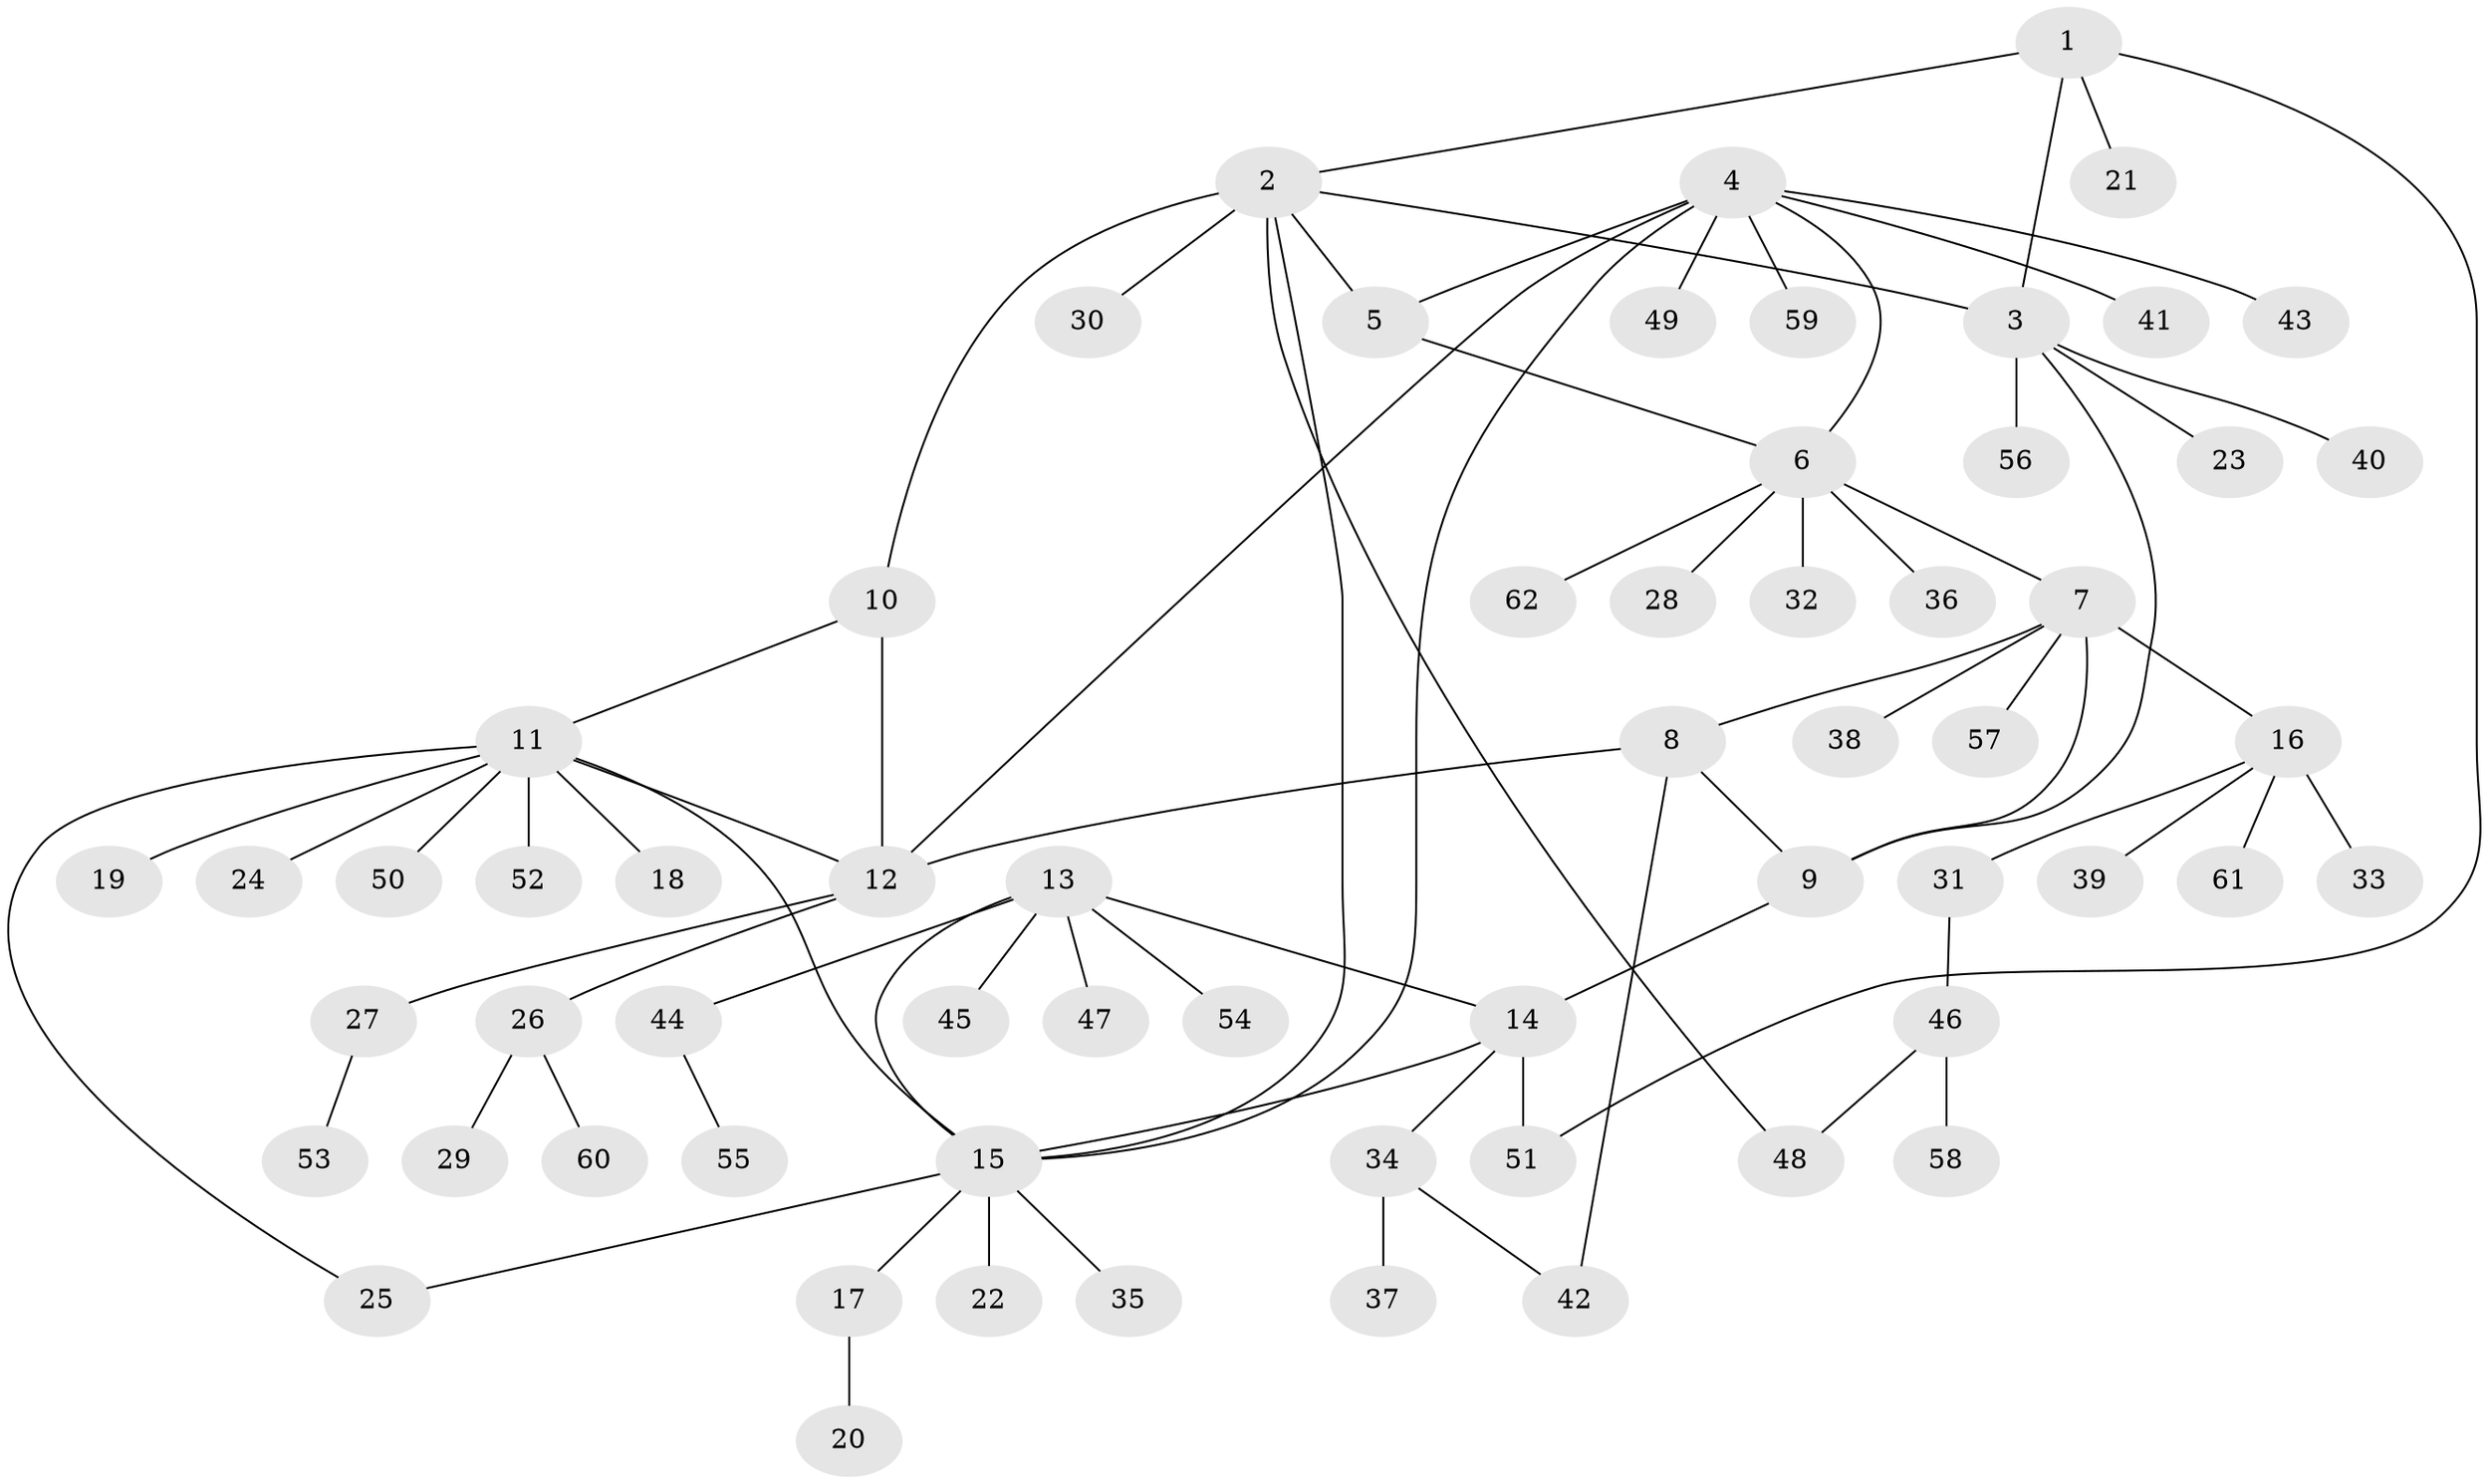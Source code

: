 // Generated by graph-tools (version 1.1) at 2025/15/03/09/25 04:15:49]
// undirected, 62 vertices, 76 edges
graph export_dot {
graph [start="1"]
  node [color=gray90,style=filled];
  1;
  2;
  3;
  4;
  5;
  6;
  7;
  8;
  9;
  10;
  11;
  12;
  13;
  14;
  15;
  16;
  17;
  18;
  19;
  20;
  21;
  22;
  23;
  24;
  25;
  26;
  27;
  28;
  29;
  30;
  31;
  32;
  33;
  34;
  35;
  36;
  37;
  38;
  39;
  40;
  41;
  42;
  43;
  44;
  45;
  46;
  47;
  48;
  49;
  50;
  51;
  52;
  53;
  54;
  55;
  56;
  57;
  58;
  59;
  60;
  61;
  62;
  1 -- 2;
  1 -- 3;
  1 -- 21;
  1 -- 51;
  2 -- 3;
  2 -- 5;
  2 -- 10;
  2 -- 15;
  2 -- 30;
  2 -- 48;
  3 -- 9;
  3 -- 23;
  3 -- 40;
  3 -- 56;
  4 -- 5;
  4 -- 6;
  4 -- 12;
  4 -- 15;
  4 -- 41;
  4 -- 43;
  4 -- 49;
  4 -- 59;
  5 -- 6;
  6 -- 7;
  6 -- 28;
  6 -- 32;
  6 -- 36;
  6 -- 62;
  7 -- 8;
  7 -- 9;
  7 -- 16;
  7 -- 38;
  7 -- 57;
  8 -- 9;
  8 -- 12;
  8 -- 42;
  9 -- 14;
  10 -- 11;
  10 -- 12;
  11 -- 12;
  11 -- 15;
  11 -- 18;
  11 -- 19;
  11 -- 24;
  11 -- 25;
  11 -- 50;
  11 -- 52;
  12 -- 26;
  12 -- 27;
  13 -- 14;
  13 -- 15;
  13 -- 44;
  13 -- 45;
  13 -- 47;
  13 -- 54;
  14 -- 15;
  14 -- 34;
  14 -- 51;
  15 -- 17;
  15 -- 22;
  15 -- 25;
  15 -- 35;
  16 -- 31;
  16 -- 33;
  16 -- 39;
  16 -- 61;
  17 -- 20;
  26 -- 29;
  26 -- 60;
  27 -- 53;
  31 -- 46;
  34 -- 37;
  34 -- 42;
  44 -- 55;
  46 -- 48;
  46 -- 58;
}
